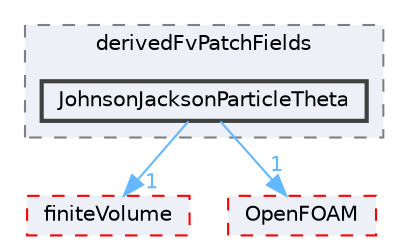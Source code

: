 digraph "src/phaseSystemModels/reactingEuler/twoPhaseCompressibleTurbulenceModels/kineticTheoryModels/derivedFvPatchFields/JohnsonJacksonParticleTheta"
{
 // LATEX_PDF_SIZE
  bgcolor="transparent";
  edge [fontname=Helvetica,fontsize=10,labelfontname=Helvetica,labelfontsize=10];
  node [fontname=Helvetica,fontsize=10,shape=box,height=0.2,width=0.4];
  compound=true
  subgraph clusterdir_c3aee58495c1b7e50b26cc1b294165dd {
    graph [ bgcolor="#edf0f7", pencolor="grey50", label="derivedFvPatchFields", fontname=Helvetica,fontsize=10 style="filled,dashed", URL="dir_c3aee58495c1b7e50b26cc1b294165dd.html",tooltip=""]
  dir_717e57e3ab4c4adaaf653bdc2fddefdf [label="JohnsonJacksonParticleTheta", fillcolor="#edf0f7", color="grey25", style="filled,bold", URL="dir_717e57e3ab4c4adaaf653bdc2fddefdf.html",tooltip=""];
  }
  dir_9bd15774b555cf7259a6fa18f99fe99b [label="finiteVolume", fillcolor="#edf0f7", color="red", style="filled,dashed", URL="dir_9bd15774b555cf7259a6fa18f99fe99b.html",tooltip=""];
  dir_c5473ff19b20e6ec4dfe5c310b3778a8 [label="OpenFOAM", fillcolor="#edf0f7", color="red", style="filled,dashed", URL="dir_c5473ff19b20e6ec4dfe5c310b3778a8.html",tooltip=""];
  dir_717e57e3ab4c4adaaf653bdc2fddefdf->dir_9bd15774b555cf7259a6fa18f99fe99b [headlabel="1", labeldistance=1.5 headhref="dir_001996_001387.html" href="dir_001996_001387.html" color="steelblue1" fontcolor="steelblue1"];
  dir_717e57e3ab4c4adaaf653bdc2fddefdf->dir_c5473ff19b20e6ec4dfe5c310b3778a8 [headlabel="1", labeldistance=1.5 headhref="dir_001996_002695.html" href="dir_001996_002695.html" color="steelblue1" fontcolor="steelblue1"];
}

